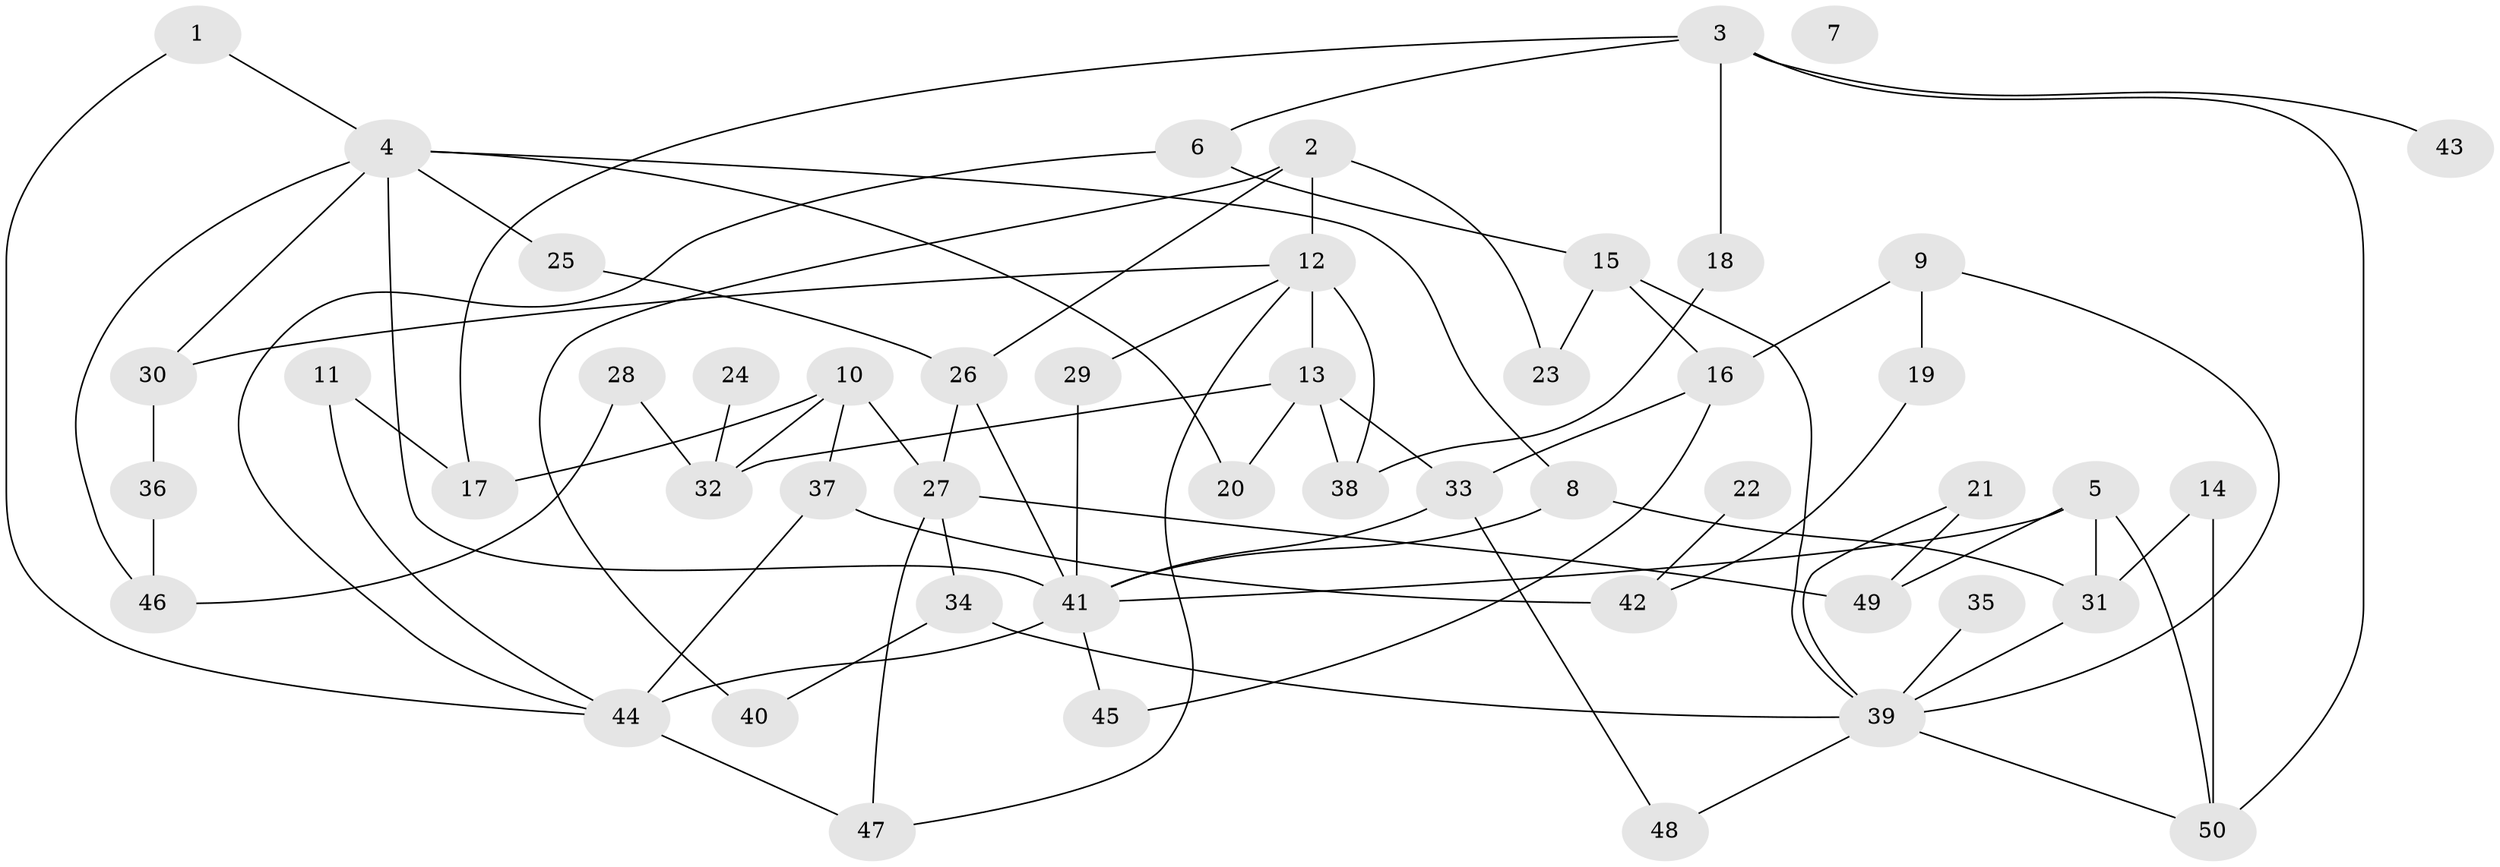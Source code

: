 // Generated by graph-tools (version 1.1) at 2025/12/03/09/25 04:12:59]
// undirected, 50 vertices, 80 edges
graph export_dot {
graph [start="1"]
  node [color=gray90,style=filled];
  1;
  2;
  3;
  4;
  5;
  6;
  7;
  8;
  9;
  10;
  11;
  12;
  13;
  14;
  15;
  16;
  17;
  18;
  19;
  20;
  21;
  22;
  23;
  24;
  25;
  26;
  27;
  28;
  29;
  30;
  31;
  32;
  33;
  34;
  35;
  36;
  37;
  38;
  39;
  40;
  41;
  42;
  43;
  44;
  45;
  46;
  47;
  48;
  49;
  50;
  1 -- 4;
  1 -- 44;
  2 -- 12;
  2 -- 23;
  2 -- 26;
  2 -- 40;
  3 -- 6;
  3 -- 17;
  3 -- 18;
  3 -- 43;
  3 -- 50;
  4 -- 8;
  4 -- 20;
  4 -- 25;
  4 -- 30;
  4 -- 41;
  4 -- 46;
  5 -- 31;
  5 -- 41;
  5 -- 49;
  5 -- 50;
  6 -- 15;
  6 -- 44;
  8 -- 31;
  8 -- 41;
  9 -- 16;
  9 -- 19;
  9 -- 39;
  10 -- 17;
  10 -- 27;
  10 -- 32;
  10 -- 37;
  11 -- 17;
  11 -- 44;
  12 -- 13;
  12 -- 29;
  12 -- 30;
  12 -- 38;
  12 -- 47;
  13 -- 20;
  13 -- 32;
  13 -- 33;
  13 -- 38;
  14 -- 31;
  14 -- 50;
  15 -- 16;
  15 -- 23;
  15 -- 39;
  16 -- 33;
  16 -- 45;
  18 -- 38;
  19 -- 42;
  21 -- 39;
  21 -- 49;
  22 -- 42;
  24 -- 32;
  25 -- 26;
  26 -- 27;
  26 -- 41;
  27 -- 34;
  27 -- 47;
  27 -- 49;
  28 -- 32;
  28 -- 46;
  29 -- 41;
  30 -- 36;
  31 -- 39;
  33 -- 41;
  33 -- 48;
  34 -- 39;
  34 -- 40;
  35 -- 39;
  36 -- 46;
  37 -- 42;
  37 -- 44;
  39 -- 48;
  39 -- 50;
  41 -- 44;
  41 -- 45;
  44 -- 47;
}

